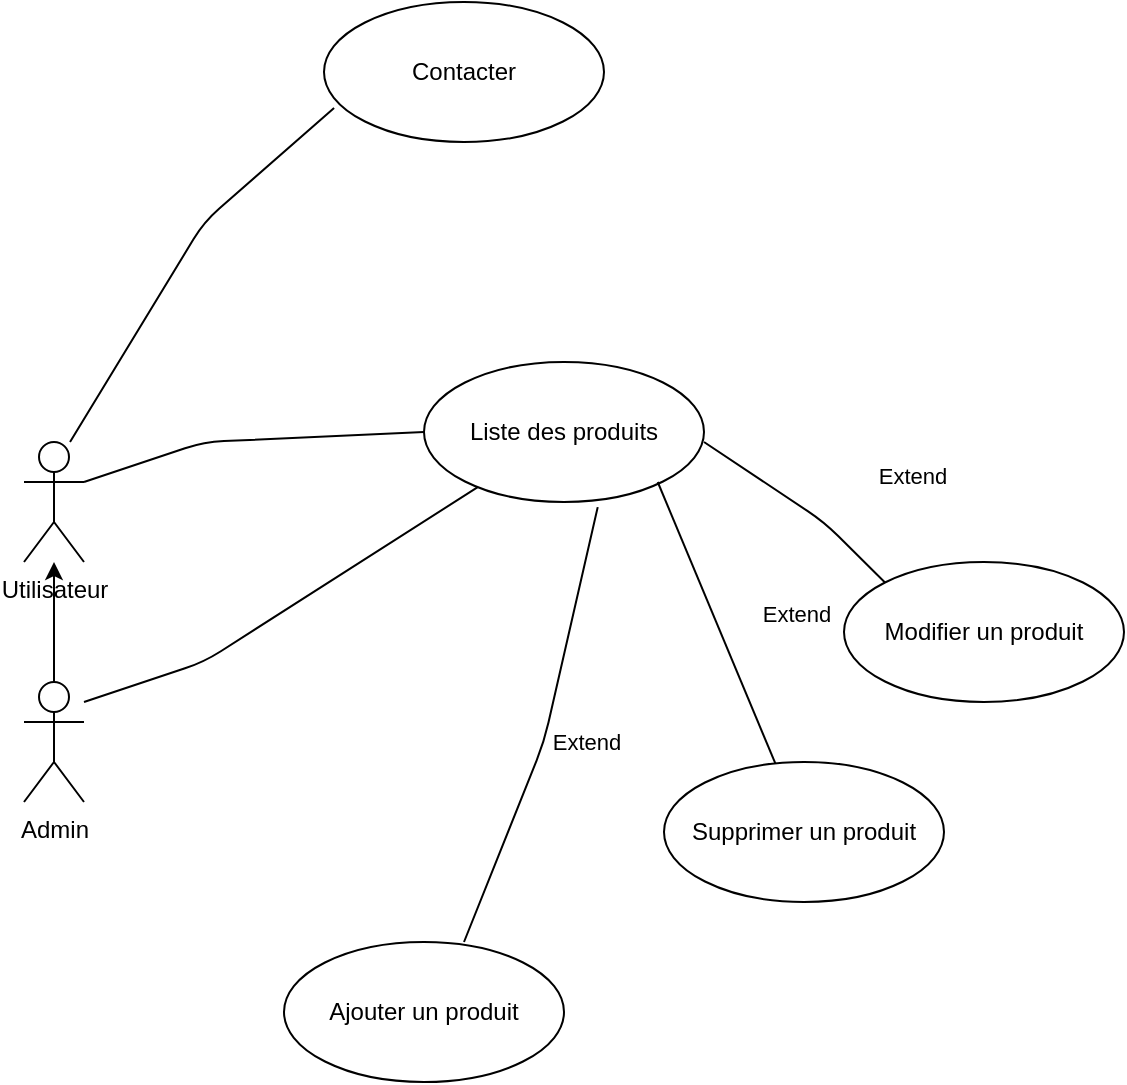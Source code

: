 <mxfile>
    <diagram id="_XEbQaRdnOR12M9ma02j" name="Page-1">
        <mxGraphModel dx="932" dy="641" grid="1" gridSize="10" guides="1" tooltips="1" connect="1" arrows="1" fold="1" page="1" pageScale="1" pageWidth="850" pageHeight="1100" math="0" shadow="0">
            <root>
                <mxCell id="0"/>
                <mxCell id="1" parent="0"/>
                <mxCell id="3" value="Utilisateur" style="shape=umlActor;verticalLabelPosition=bottom;verticalAlign=top;html=1;" vertex="1" parent="1">
                    <mxGeometry x="40" y="240" width="30" height="60" as="geometry"/>
                </mxCell>
                <mxCell id="33" value="Liste des produits" style="ellipse;whiteSpace=wrap;html=1;" vertex="1" parent="1">
                    <mxGeometry x="240" y="200" width="140" height="70" as="geometry"/>
                </mxCell>
                <mxCell id="34" value="Contacter" style="ellipse;whiteSpace=wrap;html=1;" vertex="1" parent="1">
                    <mxGeometry x="190" y="20" width="140" height="70" as="geometry"/>
                </mxCell>
                <mxCell id="39" style="edgeStyle=none;html=1;" edge="1" parent="1" source="36" target="3">
                    <mxGeometry relative="1" as="geometry"/>
                </mxCell>
                <mxCell id="36" value="Admin" style="shape=umlActor;verticalLabelPosition=bottom;verticalAlign=top;html=1;" vertex="1" parent="1">
                    <mxGeometry x="40" y="360" width="30" height="60" as="geometry"/>
                </mxCell>
                <mxCell id="40" value="" style="endArrow=none;html=1;" edge="1" parent="1" target="33">
                    <mxGeometry width="50" height="50" relative="1" as="geometry">
                        <mxPoint x="70" y="370" as="sourcePoint"/>
                        <mxPoint x="210" y="340" as="targetPoint"/>
                        <Array as="points">
                            <mxPoint x="130" y="350"/>
                        </Array>
                    </mxGeometry>
                </mxCell>
                <mxCell id="41" value="" style="endArrow=none;html=1;entryX=0.036;entryY=0.757;entryDx=0;entryDy=0;entryPerimeter=0;exitX=0.767;exitY=0;exitDx=0;exitDy=0;exitPerimeter=0;" edge="1" parent="1" source="3" target="34">
                    <mxGeometry width="50" height="50" relative="1" as="geometry">
                        <mxPoint x="70" y="220" as="sourcePoint"/>
                        <mxPoint x="200" y="80" as="targetPoint"/>
                        <Array as="points">
                            <mxPoint x="130" y="130"/>
                        </Array>
                    </mxGeometry>
                </mxCell>
                <mxCell id="42" value="" style="endArrow=none;html=1;entryX=0;entryY=0.5;entryDx=0;entryDy=0;exitX=1;exitY=0.333;exitDx=0;exitDy=0;exitPerimeter=0;" edge="1" parent="1" source="3" target="33">
                    <mxGeometry width="50" height="50" relative="1" as="geometry">
                        <mxPoint x="43.14" y="247.44" as="sourcePoint"/>
                        <mxPoint x="239.998" y="140.003" as="targetPoint"/>
                        <Array as="points">
                            <mxPoint x="130" y="240"/>
                        </Array>
                    </mxGeometry>
                </mxCell>
                <mxCell id="43" value="Ajouter un produit" style="ellipse;whiteSpace=wrap;html=1;" vertex="1" parent="1">
                    <mxGeometry x="170" y="490" width="140" height="70" as="geometry"/>
                </mxCell>
                <mxCell id="44" value="" style="endArrow=none;html=1;" edge="1" parent="1">
                    <mxGeometry width="50" height="50" relative="1" as="geometry">
                        <mxPoint x="260" y="490" as="sourcePoint"/>
                        <mxPoint x="326.858" y="272.563" as="targetPoint"/>
                        <Array as="points">
                            <mxPoint x="300" y="390"/>
                        </Array>
                    </mxGeometry>
                </mxCell>
                <mxCell id="45" value="Extend" style="edgeLabel;html=1;align=center;verticalAlign=middle;resizable=0;points=[];" vertex="1" connectable="0" parent="44">
                    <mxGeometry x="-0.303" y="1" relative="1" as="geometry">
                        <mxPoint x="32" y="-26" as="offset"/>
                    </mxGeometry>
                </mxCell>
                <mxCell id="46" value="Supprimer un produit" style="ellipse;whiteSpace=wrap;html=1;" vertex="1" parent="1">
                    <mxGeometry x="360" y="400" width="140" height="70" as="geometry"/>
                </mxCell>
                <mxCell id="47" value="Modifier un produit" style="ellipse;whiteSpace=wrap;html=1;" vertex="1" parent="1">
                    <mxGeometry x="450" y="300" width="140" height="70" as="geometry"/>
                </mxCell>
                <mxCell id="48" value="" style="endArrow=none;html=1;" edge="1" parent="1" source="46">
                    <mxGeometry width="50" height="50" relative="1" as="geometry">
                        <mxPoint x="290" y="477.44" as="sourcePoint"/>
                        <mxPoint x="356.858" y="260.003" as="targetPoint"/>
                        <Array as="points"/>
                    </mxGeometry>
                </mxCell>
                <mxCell id="49" value="Extend" style="edgeLabel;html=1;align=center;verticalAlign=middle;resizable=0;points=[];" vertex="1" connectable="0" parent="48">
                    <mxGeometry x="-0.303" y="1" relative="1" as="geometry">
                        <mxPoint x="31" y="-26" as="offset"/>
                    </mxGeometry>
                </mxCell>
                <mxCell id="50" value="" style="endArrow=none;html=1;exitX=0;exitY=0;exitDx=0;exitDy=0;" edge="1" parent="1" source="47">
                    <mxGeometry width="50" height="50" relative="1" as="geometry">
                        <mxPoint x="313.14" y="457.44" as="sourcePoint"/>
                        <mxPoint x="379.998" y="240.003" as="targetPoint"/>
                        <Array as="points">
                            <mxPoint x="440" y="280"/>
                        </Array>
                    </mxGeometry>
                </mxCell>
                <mxCell id="51" value="Extend" style="edgeLabel;html=1;align=center;verticalAlign=middle;resizable=0;points=[];" vertex="1" connectable="0" parent="50">
                    <mxGeometry x="-0.303" y="1" relative="1" as="geometry">
                        <mxPoint x="42" y="-26" as="offset"/>
                    </mxGeometry>
                </mxCell>
            </root>
        </mxGraphModel>
    </diagram>
</mxfile>